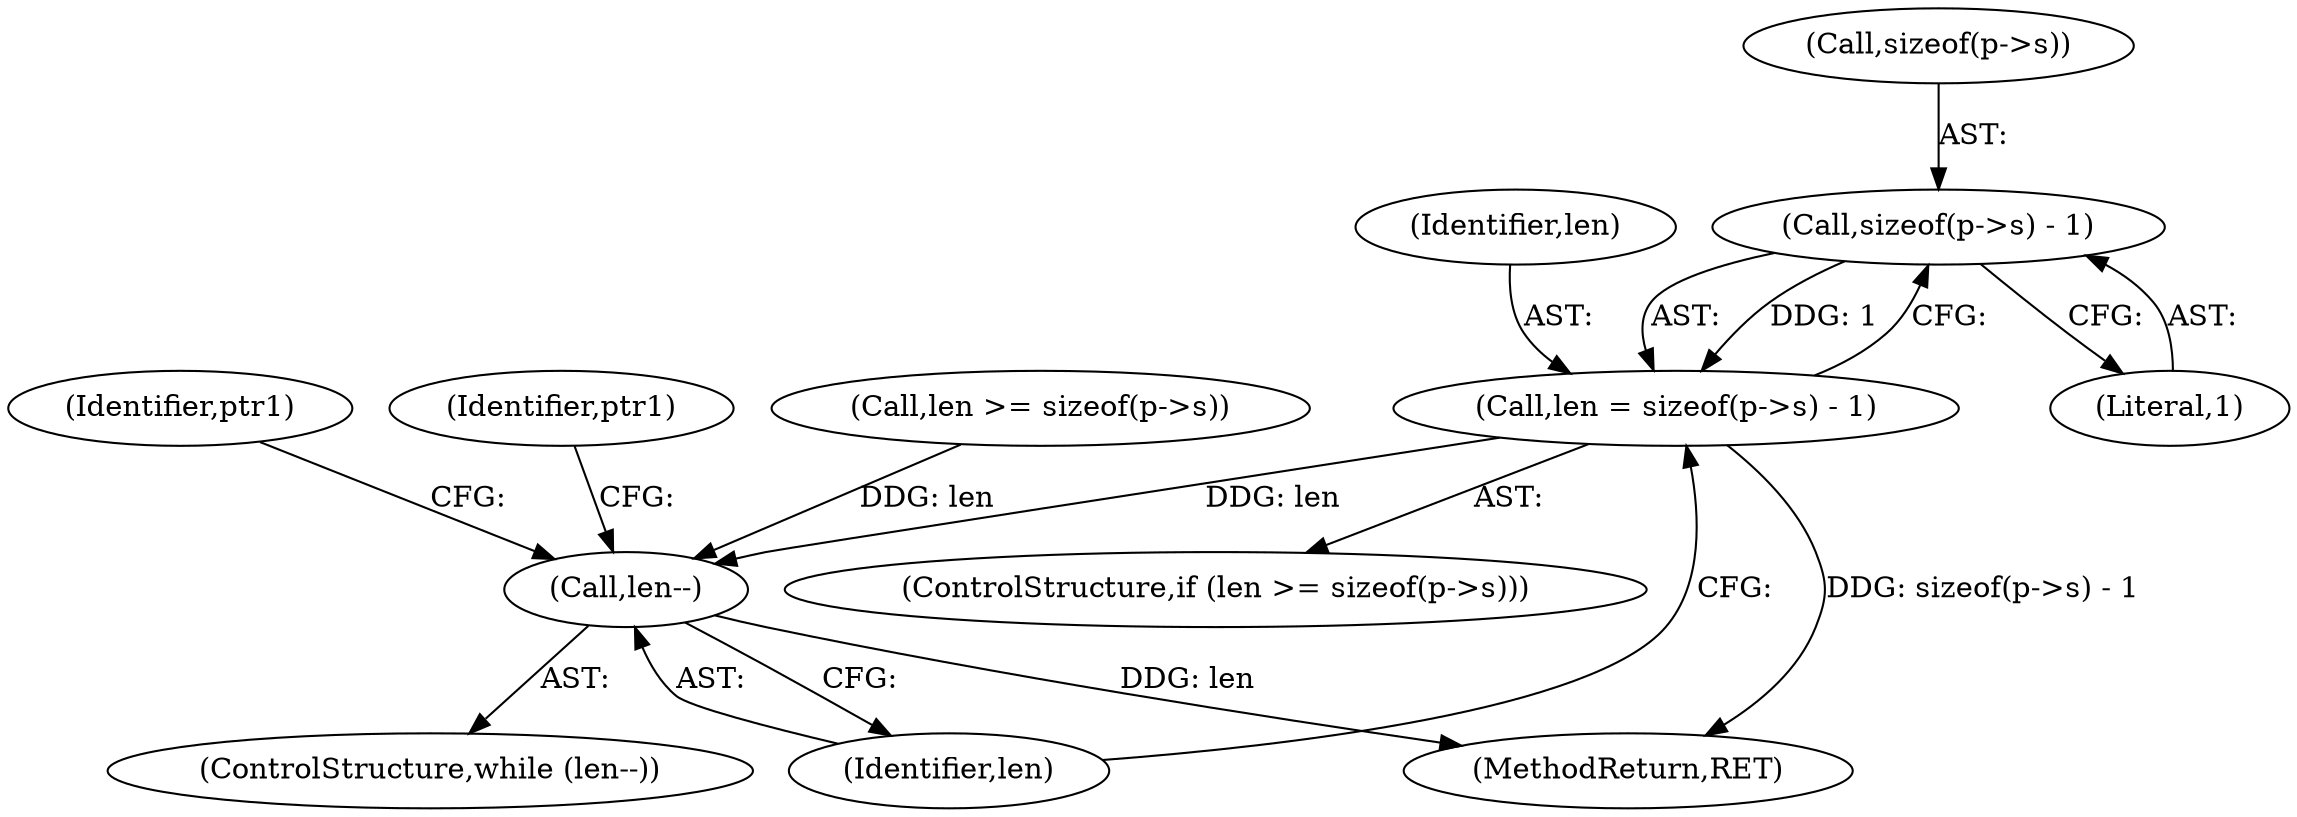 digraph "0_file_4a284c89d6ef11aca34da65da7d673050a5ea320_2@API" {
"1000200" [label="(Call,sizeof(p->s) - 1)"];
"1000198" [label="(Call,len = sizeof(p->s) - 1)"];
"1000207" [label="(Call,len--)"];
"1000902" [label="(MethodReturn,RET)"];
"1000199" [label="(Identifier,len)"];
"1000205" [label="(Literal,1)"];
"1000200" [label="(Call,sizeof(p->s) - 1)"];
"1000206" [label="(ControlStructure,while (len--))"];
"1000208" [label="(Identifier,len)"];
"1000201" [label="(Call,sizeof(p->s))"];
"1000218" [label="(Identifier,ptr1)"];
"1000212" [label="(Identifier,ptr1)"];
"1000191" [label="(ControlStructure,if (len >= sizeof(p->s)))"];
"1000192" [label="(Call,len >= sizeof(p->s))"];
"1000207" [label="(Call,len--)"];
"1000198" [label="(Call,len = sizeof(p->s) - 1)"];
"1000200" -> "1000198"  [label="AST: "];
"1000200" -> "1000205"  [label="CFG: "];
"1000201" -> "1000200"  [label="AST: "];
"1000205" -> "1000200"  [label="AST: "];
"1000198" -> "1000200"  [label="CFG: "];
"1000200" -> "1000198"  [label="DDG: 1"];
"1000198" -> "1000191"  [label="AST: "];
"1000199" -> "1000198"  [label="AST: "];
"1000208" -> "1000198"  [label="CFG: "];
"1000198" -> "1000902"  [label="DDG: sizeof(p->s) - 1"];
"1000198" -> "1000207"  [label="DDG: len"];
"1000207" -> "1000206"  [label="AST: "];
"1000207" -> "1000208"  [label="CFG: "];
"1000208" -> "1000207"  [label="AST: "];
"1000212" -> "1000207"  [label="CFG: "];
"1000218" -> "1000207"  [label="CFG: "];
"1000207" -> "1000902"  [label="DDG: len"];
"1000192" -> "1000207"  [label="DDG: len"];
}
